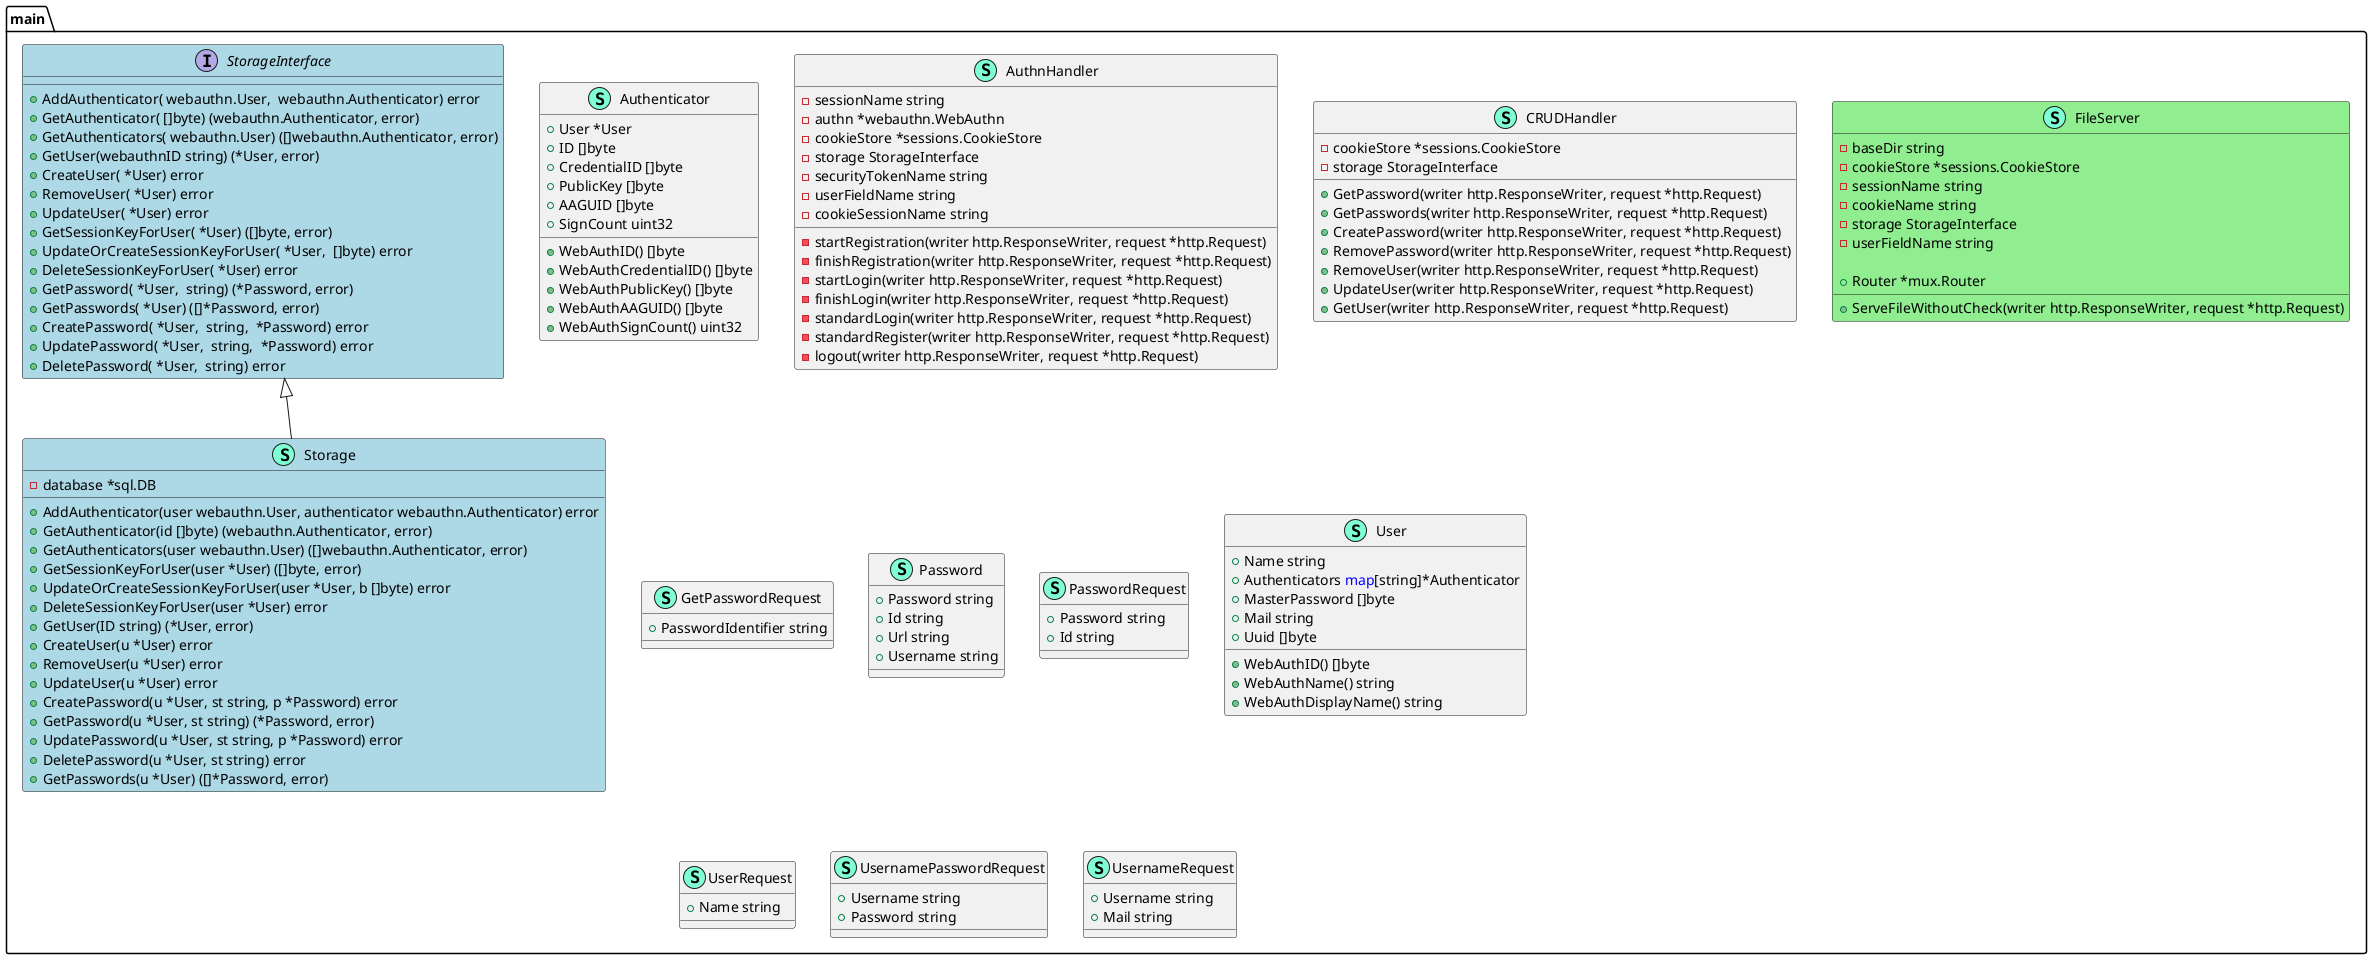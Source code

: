 @startuml
namespace main {
    class Authenticator << (S,Aquamarine) >> {
        + User *User
        + ID []byte
        + CredentialID []byte
        + PublicKey []byte
        + AAGUID []byte
        + SignCount uint32

        + WebAuthID() []byte
        + WebAuthCredentialID() []byte
        + WebAuthPublicKey() []byte
        + WebAuthAAGUID() []byte
        + WebAuthSignCount() uint32

    }
    class AuthnHandler << (S,Aquamarine) >> {
        - sessionName string
        - authn *webauthn.WebAuthn
        - cookieStore *sessions.CookieStore
        - storage StorageInterface
        - securityTokenName string
        - userFieldName string
        - cookieSessionName string

        - startRegistration(writer http.ResponseWriter, request *http.Request) 
        - finishRegistration(writer http.ResponseWriter, request *http.Request) 
        - startLogin(writer http.ResponseWriter, request *http.Request) 
        - finishLogin(writer http.ResponseWriter, request *http.Request) 
        - standardLogin(writer http.ResponseWriter, request *http.Request) 
        - standardRegister(writer http.ResponseWriter, request *http.Request) 
        - logout(writer http.ResponseWriter, request *http.Request) 

    }
    class CRUDHandler << (S,Aquamarine) >> {
        - cookieStore *sessions.CookieStore
        - storage StorageInterface

        + GetPassword(writer http.ResponseWriter, request *http.Request) 
        + GetPasswords(writer http.ResponseWriter, request *http.Request) 
        + CreatePassword(writer http.ResponseWriter, request *http.Request) 
        + RemovePassword(writer http.ResponseWriter, request *http.Request) 
        + RemoveUser(writer http.ResponseWriter, request *http.Request) 
        + UpdateUser(writer http.ResponseWriter, request *http.Request) 
        + GetUser(writer http.ResponseWriter, request *http.Request) 

    }
    class FileServer << (S,Aquamarine) >> #lightgreen{
        - baseDir string
        - cookieStore *sessions.CookieStore
        - sessionName string
        - cookieName string
        - storage StorageInterface
        - userFieldName string

        + Router *mux.Router

        + ServeFileWithoutCheck(writer http.ResponseWriter, request *http.Request) 

    }
    class GetPasswordRequest << (S,Aquamarine) >> {
        + PasswordIdentifier string

    }
    class Password << (S,Aquamarine) >> {
        + Password string
        + Id string
        + Url string
        + Username string

    }
    class PasswordRequest << (S,Aquamarine) >> {
        + Password string
        + Id string

    }
    class Storage << (S,Aquamarine) >> #lightblue{
        - database *sql.DB

        + AddAuthenticator(user webauthn.User, authenticator webauthn.Authenticator) error
        + GetAuthenticator(id []byte) (webauthn.Authenticator, error)
        + GetAuthenticators(user webauthn.User) ([]webauthn.Authenticator, error)
        + GetSessionKeyForUser(user *User) ([]byte, error)
        + UpdateOrCreateSessionKeyForUser(user *User, b []byte) error
        + DeleteSessionKeyForUser(user *User) error
        + GetUser(ID string) (*User, error)
        + CreateUser(u *User) error
        + RemoveUser(u *User) error
        + UpdateUser(u *User) error
        + CreatePassword(u *User, st string, p *Password) error
        + GetPassword(u *User, st string) (*Password, error)
        + UpdatePassword(u *User, st string, p *Password) error
        + DeletePassword(u *User, st string) error
        + GetPasswords(u *User) ([]*Password, error)

    }
    interface StorageInterface #lightblue{
        + AddAuthenticator( webauthn.User,  webauthn.Authenticator) error
        + GetAuthenticator( []byte) (webauthn.Authenticator, error)
        + GetAuthenticators( webauthn.User) ([]webauthn.Authenticator, error)
        + GetUser(webauthnID string) (*User, error)
        + CreateUser( *User) error
        + RemoveUser( *User) error
        + UpdateUser( *User) error
        + GetSessionKeyForUser( *User) ([]byte, error)
        + UpdateOrCreateSessionKeyForUser( *User,  []byte) error
        + DeleteSessionKeyForUser( *User) error
        + GetPassword( *User,  string) (*Password, error)
        + GetPasswords( *User) ([]*Password, error)
        + CreatePassword( *User,  string,  *Password) error
        + UpdatePassword( *User,  string,  *Password) error
        + DeletePassword( *User,  string) error

    }
    class User << (S,Aquamarine) >> {
        + Name string
        + Authenticators <font color=blue>map</font>[string]*Authenticator
        + MasterPassword []byte
        + Mail string
        + Uuid []byte

        + WebAuthID() []byte
        + WebAuthName() string
        + WebAuthDisplayName() string

    }
    class UserRequest << (S,Aquamarine) >> {
        + Name string

    }
    class UsernamePasswordRequest << (S,Aquamarine) >> {
        + Username string
        + Password string

    }
    class UsernameRequest << (S,Aquamarine) >> {
        + Username string
        + Mail string

    }
}

"main.StorageInterface" <|-- "main.Storage"

@enduml
